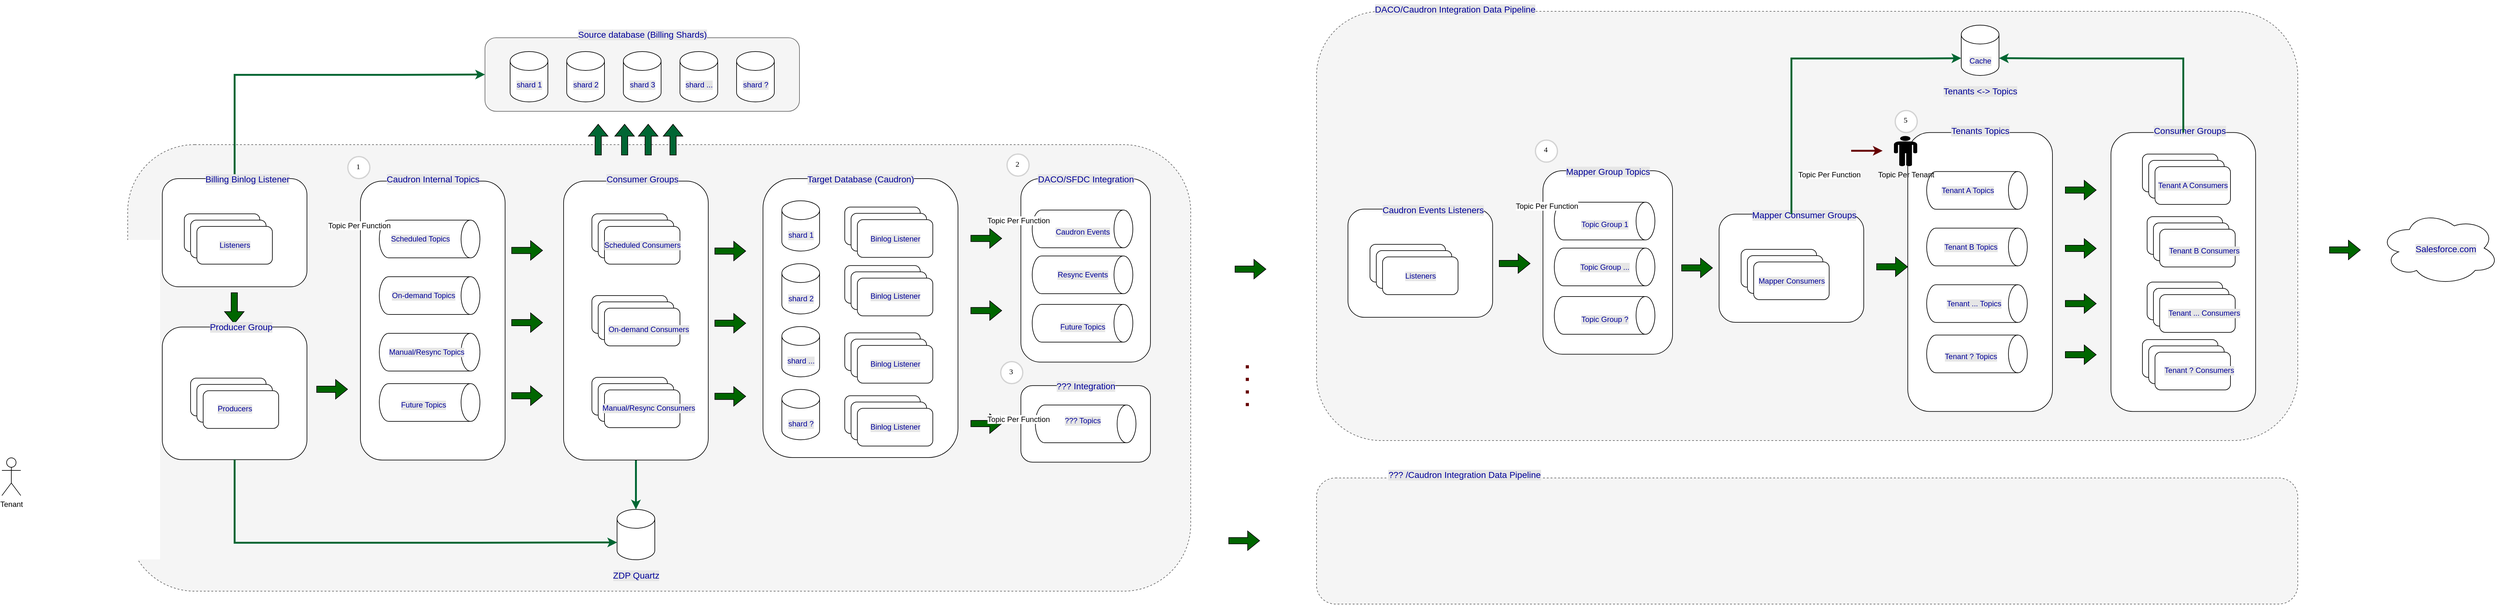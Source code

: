 <mxfile version="24.0.6" type="github">
  <diagram name="Page-1" id="sh8ykiF0knSkxBJXVvDX">
    <mxGraphModel dx="3491" dy="1026" grid="1" gridSize="10" guides="1" tooltips="1" connect="1" arrows="1" fold="1" page="1" pageScale="1" pageWidth="850" pageHeight="1100" math="0" shadow="0">
      <root>
        <mxCell id="0" />
        <mxCell id="1" parent="0" />
        <mxCell id="TIKX9eycbTkuqXLnJjCn-144" value="" style="rounded=1;whiteSpace=wrap;html=1;dashed=1;strokeColor=#666666;fillColor=#f5f5f5;fontColor=#333333;" vertex="1" parent="1">
          <mxGeometry x="1760" y="58" width="1560" height="682.5" as="geometry" />
        </mxCell>
        <mxCell id="TIKX9eycbTkuqXLnJjCn-42" value="" style="rounded=1;whiteSpace=wrap;html=1;dashed=1;strokeColor=#666666;fillColor=#f5f5f5;fontColor=#333333;" vertex="1" parent="1">
          <mxGeometry x="-130" y="270" width="1690" height="710" as="geometry" />
        </mxCell>
        <mxCell id="TIKX9eycbTkuqXLnJjCn-10" value="" style="rounded=1;whiteSpace=wrap;html=1;" vertex="1" parent="1">
          <mxGeometry x="-75" y="560" width="230" height="210.88" as="geometry" />
        </mxCell>
        <mxCell id="TIKX9eycbTkuqXLnJjCn-9" value="" style="rounded=1;whiteSpace=wrap;html=1;fillColor=#f5f5f5;fontColor=#333333;strokeColor=#666666;" vertex="1" parent="1">
          <mxGeometry x="438" y="100" width="500" height="117" as="geometry" />
        </mxCell>
        <mxCell id="TIKX9eycbTkuqXLnJjCn-6" value="" style="rounded=1;whiteSpace=wrap;html=1;" vertex="1" parent="1">
          <mxGeometry x="1290" y="324" width="206" height="291.75" as="geometry" />
        </mxCell>
        <mxCell id="TIKX9eycbTkuqXLnJjCn-44" style="edgeStyle=orthogonalEdgeStyle;rounded=0;orthogonalLoop=1;jettySize=auto;html=1;entryX=0;entryY=0.5;entryDx=0;entryDy=0;strokeWidth=3;strokeColor=#006633;" edge="1" parent="1" source="TIKX9eycbTkuqXLnJjCn-5" target="TIKX9eycbTkuqXLnJjCn-9">
          <mxGeometry relative="1" as="geometry">
            <Array as="points">
              <mxPoint x="40" y="159" />
              <mxPoint x="297" y="159" />
            </Array>
          </mxGeometry>
        </mxCell>
        <mxCell id="TIKX9eycbTkuqXLnJjCn-5" value="" style="rounded=1;whiteSpace=wrap;html=1;" vertex="1" parent="1">
          <mxGeometry x="-75" y="324" width="230" height="172" as="geometry" />
        </mxCell>
        <mxCell id="TIKX9eycbTkuqXLnJjCn-41" style="edgeStyle=orthogonalEdgeStyle;rounded=0;orthogonalLoop=1;jettySize=auto;html=1;strokeWidth=3;strokeColor=#006633;" edge="1" parent="1" source="TIKX9eycbTkuqXLnJjCn-4" target="buvXnp-66d20s14vqZSp-45">
          <mxGeometry relative="1" as="geometry" />
        </mxCell>
        <mxCell id="TIKX9eycbTkuqXLnJjCn-4" value="" style="rounded=1;whiteSpace=wrap;html=1;" vertex="1" parent="1">
          <mxGeometry x="563" y="328" width="230" height="443.5" as="geometry" />
        </mxCell>
        <mxCell id="TIKX9eycbTkuqXLnJjCn-3" value="" style="rounded=1;whiteSpace=wrap;html=1;" vertex="1" parent="1">
          <mxGeometry x="240" y="328" width="230" height="443.5" as="geometry" />
        </mxCell>
        <mxCell id="TIKX9eycbTkuqXLnJjCn-2" value="" style="rounded=1;whiteSpace=wrap;html=1;" vertex="1" parent="1">
          <mxGeometry x="880" y="324" width="310" height="443.5" as="geometry" />
        </mxCell>
        <mxCell id="buvXnp-66d20s14vqZSp-1" value="" style="rounded=1;whiteSpace=wrap;html=1;" parent="1" vertex="1">
          <mxGeometry x="-40" y="380" width="120" height="60" as="geometry" />
        </mxCell>
        <mxCell id="buvXnp-66d20s14vqZSp-2" value="" style="shape=cylinder3;whiteSpace=wrap;html=1;boundedLbl=1;backgroundOutline=1;size=15;" parent="1" vertex="1">
          <mxGeometry x="568" y="122" width="60" height="80" as="geometry" />
        </mxCell>
        <mxCell id="buvXnp-66d20s14vqZSp-3" value="" style="shape=cylinder3;whiteSpace=wrap;html=1;boundedLbl=1;backgroundOutline=1;size=15;" parent="1" vertex="1">
          <mxGeometry x="658" y="122" width="60" height="80" as="geometry" />
        </mxCell>
        <mxCell id="buvXnp-66d20s14vqZSp-4" value="" style="shape=cylinder3;whiteSpace=wrap;html=1;boundedLbl=1;backgroundOutline=1;size=15;" parent="1" vertex="1">
          <mxGeometry x="748" y="122" width="60" height="80" as="geometry" />
        </mxCell>
        <mxCell id="buvXnp-66d20s14vqZSp-5" value="" style="shape=cylinder3;whiteSpace=wrap;html=1;boundedLbl=1;backgroundOutline=1;size=15;" parent="1" vertex="1">
          <mxGeometry x="838" y="122" width="60" height="80" as="geometry" />
        </mxCell>
        <mxCell id="buvXnp-66d20s14vqZSp-6" value="" style="shape=cylinder3;whiteSpace=wrap;html=1;boundedLbl=1;backgroundOutline=1;size=15;" parent="1" vertex="1">
          <mxGeometry x="478" y="122" width="60" height="80" as="geometry" />
        </mxCell>
        <mxCell id="buvXnp-66d20s14vqZSp-7" value="" style="rounded=1;whiteSpace=wrap;html=1;" parent="1" vertex="1">
          <mxGeometry x="-30" y="390" width="120" height="60" as="geometry" />
        </mxCell>
        <mxCell id="buvXnp-66d20s14vqZSp-8" value="" style="rounded=1;whiteSpace=wrap;html=1;" parent="1" vertex="1">
          <mxGeometry x="-20" y="400" width="120" height="60" as="geometry" />
        </mxCell>
        <mxCell id="buvXnp-66d20s14vqZSp-9" value="" style="rounded=1;whiteSpace=wrap;html=1;" parent="1" vertex="1">
          <mxGeometry x="-30" y="641.25" width="120" height="60" as="geometry" />
        </mxCell>
        <mxCell id="buvXnp-66d20s14vqZSp-10" value="" style="rounded=1;whiteSpace=wrap;html=1;" parent="1" vertex="1">
          <mxGeometry x="-20" y="651.25" width="120" height="60" as="geometry" />
        </mxCell>
        <mxCell id="buvXnp-66d20s14vqZSp-11" value="" style="rounded=1;whiteSpace=wrap;html=1;" parent="1" vertex="1">
          <mxGeometry x="-10" y="661.25" width="120" height="60" as="geometry" />
        </mxCell>
        <mxCell id="buvXnp-66d20s14vqZSp-12" value="" style="shape=cylinder3;whiteSpace=wrap;html=1;boundedLbl=1;backgroundOutline=1;size=15;rotation=90;" parent="1" vertex="1">
          <mxGeometry x="320" y="340" width="60" height="160" as="geometry" />
        </mxCell>
        <mxCell id="buvXnp-66d20s14vqZSp-13" value="" style="shape=cylinder3;whiteSpace=wrap;html=1;boundedLbl=1;backgroundOutline=1;size=15;rotation=90;" parent="1" vertex="1">
          <mxGeometry x="320" y="430" width="60" height="160" as="geometry" />
        </mxCell>
        <mxCell id="buvXnp-66d20s14vqZSp-14" value="" style="shape=cylinder3;whiteSpace=wrap;html=1;boundedLbl=1;backgroundOutline=1;size=15;rotation=90;" parent="1" vertex="1">
          <mxGeometry x="320" y="520" width="60" height="160" as="geometry" />
        </mxCell>
        <mxCell id="buvXnp-66d20s14vqZSp-15" value="" style="shape=cylinder3;whiteSpace=wrap;html=1;boundedLbl=1;backgroundOutline=1;size=15;rotation=90;" parent="1" vertex="1">
          <mxGeometry x="320" y="600" width="60" height="160" as="geometry" />
        </mxCell>
        <mxCell id="buvXnp-66d20s14vqZSp-16" value="" style="rounded=1;whiteSpace=wrap;html=1;" parent="1" vertex="1">
          <mxGeometry x="608" y="380" width="120" height="60" as="geometry" />
        </mxCell>
        <mxCell id="buvXnp-66d20s14vqZSp-17" value="" style="rounded=1;whiteSpace=wrap;html=1;" parent="1" vertex="1">
          <mxGeometry x="618" y="390" width="120" height="60" as="geometry" />
        </mxCell>
        <mxCell id="buvXnp-66d20s14vqZSp-18" value="" style="rounded=1;whiteSpace=wrap;html=1;" parent="1" vertex="1">
          <mxGeometry x="628" y="400" width="120" height="60" as="geometry" />
        </mxCell>
        <mxCell id="buvXnp-66d20s14vqZSp-19" value="" style="rounded=1;whiteSpace=wrap;html=1;" parent="1" vertex="1">
          <mxGeometry x="608" y="510" width="120" height="60" as="geometry" />
        </mxCell>
        <mxCell id="buvXnp-66d20s14vqZSp-20" value="" style="rounded=1;whiteSpace=wrap;html=1;" parent="1" vertex="1">
          <mxGeometry x="618" y="520" width="120" height="60" as="geometry" />
        </mxCell>
        <mxCell id="buvXnp-66d20s14vqZSp-21" value="" style="rounded=1;whiteSpace=wrap;html=1;" parent="1" vertex="1">
          <mxGeometry x="628" y="530" width="120" height="60" as="geometry" />
        </mxCell>
        <mxCell id="buvXnp-66d20s14vqZSp-22" value="" style="rounded=1;whiteSpace=wrap;html=1;" parent="1" vertex="1">
          <mxGeometry x="608" y="640" width="120" height="60" as="geometry" />
        </mxCell>
        <mxCell id="buvXnp-66d20s14vqZSp-23" value="" style="rounded=1;whiteSpace=wrap;html=1;" parent="1" vertex="1">
          <mxGeometry x="618" y="650" width="120" height="60" as="geometry" />
        </mxCell>
        <mxCell id="buvXnp-66d20s14vqZSp-24" value="" style="rounded=1;whiteSpace=wrap;html=1;" parent="1" vertex="1">
          <mxGeometry x="628" y="660" width="120" height="60" as="geometry" />
        </mxCell>
        <mxCell id="buvXnp-66d20s14vqZSp-25" value="" style="shape=cylinder3;whiteSpace=wrap;html=1;boundedLbl=1;backgroundOutline=1;size=15;" parent="1" vertex="1">
          <mxGeometry x="910" y="359.25" width="60" height="80" as="geometry" />
        </mxCell>
        <mxCell id="buvXnp-66d20s14vqZSp-26" value="" style="shape=cylinder3;whiteSpace=wrap;html=1;boundedLbl=1;backgroundOutline=1;size=15;" parent="1" vertex="1">
          <mxGeometry x="910" y="459.25" width="60" height="80" as="geometry" />
        </mxCell>
        <mxCell id="buvXnp-66d20s14vqZSp-27" value="" style="shape=cylinder3;whiteSpace=wrap;html=1;boundedLbl=1;backgroundOutline=1;size=15;" parent="1" vertex="1">
          <mxGeometry x="910" y="559.25" width="60" height="80" as="geometry" />
        </mxCell>
        <mxCell id="buvXnp-66d20s14vqZSp-29" value="" style="shape=cylinder3;whiteSpace=wrap;html=1;boundedLbl=1;backgroundOutline=1;size=15;rotation=90;" parent="1" vertex="1">
          <mxGeometry x="1358" y="324" width="60" height="160" as="geometry" />
        </mxCell>
        <mxCell id="buvXnp-66d20s14vqZSp-30" value="" style="shape=cylinder3;whiteSpace=wrap;html=1;boundedLbl=1;backgroundOutline=1;size=15;rotation=90;" parent="1" vertex="1">
          <mxGeometry x="1358" y="397" width="60" height="160" as="geometry" />
        </mxCell>
        <mxCell id="buvXnp-66d20s14vqZSp-31" value="" style="shape=cylinder3;whiteSpace=wrap;html=1;boundedLbl=1;backgroundOutline=1;size=15;rotation=90;" parent="1" vertex="1">
          <mxGeometry x="1358" y="474" width="60" height="160" as="geometry" />
        </mxCell>
        <mxCell id="buvXnp-66d20s14vqZSp-32" value="" style="shape=cylinder3;whiteSpace=wrap;html=1;boundedLbl=1;backgroundOutline=1;size=15;" parent="1" vertex="1">
          <mxGeometry x="910" y="659.25" width="60" height="80" as="geometry" />
        </mxCell>
        <mxCell id="buvXnp-66d20s14vqZSp-33" value="" style="rounded=1;whiteSpace=wrap;html=1;" parent="1" vertex="1">
          <mxGeometry x="1010" y="369.25" width="120" height="60" as="geometry" />
        </mxCell>
        <mxCell id="buvXnp-66d20s14vqZSp-34" value="" style="rounded=1;whiteSpace=wrap;html=1;" parent="1" vertex="1">
          <mxGeometry x="1020" y="379.25" width="120" height="60" as="geometry" />
        </mxCell>
        <mxCell id="buvXnp-66d20s14vqZSp-35" value="" style="rounded=1;whiteSpace=wrap;html=1;" parent="1" vertex="1">
          <mxGeometry x="1030" y="389.25" width="120" height="60" as="geometry" />
        </mxCell>
        <mxCell id="buvXnp-66d20s14vqZSp-36" value="" style="rounded=1;whiteSpace=wrap;html=1;" parent="1" vertex="1">
          <mxGeometry x="1010" y="462.25" width="120" height="60" as="geometry" />
        </mxCell>
        <mxCell id="buvXnp-66d20s14vqZSp-37" value="" style="rounded=1;whiteSpace=wrap;html=1;" parent="1" vertex="1">
          <mxGeometry x="1020" y="472.25" width="120" height="60" as="geometry" />
        </mxCell>
        <mxCell id="buvXnp-66d20s14vqZSp-38" value="" style="rounded=1;whiteSpace=wrap;html=1;" parent="1" vertex="1">
          <mxGeometry x="1030" y="482.25" width="120" height="60" as="geometry" />
        </mxCell>
        <mxCell id="buvXnp-66d20s14vqZSp-39" value="" style="rounded=1;whiteSpace=wrap;html=1;" parent="1" vertex="1">
          <mxGeometry x="1010" y="569.25" width="120" height="60" as="geometry" />
        </mxCell>
        <mxCell id="buvXnp-66d20s14vqZSp-40" value="" style="rounded=1;whiteSpace=wrap;html=1;" parent="1" vertex="1">
          <mxGeometry x="1020" y="579.25" width="120" height="60" as="geometry" />
        </mxCell>
        <mxCell id="buvXnp-66d20s14vqZSp-41" value="" style="rounded=1;whiteSpace=wrap;html=1;" parent="1" vertex="1">
          <mxGeometry x="1030" y="589.25" width="120" height="60" as="geometry" />
        </mxCell>
        <mxCell id="buvXnp-66d20s14vqZSp-42" value="" style="rounded=1;whiteSpace=wrap;html=1;" parent="1" vertex="1">
          <mxGeometry x="1010" y="669.25" width="120" height="60" as="geometry" />
        </mxCell>
        <mxCell id="buvXnp-66d20s14vqZSp-43" value="" style="rounded=1;whiteSpace=wrap;html=1;" parent="1" vertex="1">
          <mxGeometry x="1020" y="679.25" width="120" height="60" as="geometry" />
        </mxCell>
        <mxCell id="buvXnp-66d20s14vqZSp-44" value="" style="rounded=1;whiteSpace=wrap;html=1;" parent="1" vertex="1">
          <mxGeometry x="1030" y="689.25" width="120" height="60" as="geometry" />
        </mxCell>
        <mxCell id="buvXnp-66d20s14vqZSp-45" value="" style="shape=cylinder3;whiteSpace=wrap;html=1;boundedLbl=1;backgroundOutline=1;size=15;" parent="1" vertex="1">
          <mxGeometry x="648" y="850" width="60" height="80" as="geometry" />
        </mxCell>
        <mxCell id="TIKX9eycbTkuqXLnJjCn-7" value="" style="rounded=1;whiteSpace=wrap;html=1;" vertex="1" parent="1">
          <mxGeometry x="1290" y="653.13" width="206" height="121.75" as="geometry" />
        </mxCell>
        <mxCell id="TIKX9eycbTkuqXLnJjCn-8" value="" style="shape=cylinder3;whiteSpace=wrap;html=1;boundedLbl=1;backgroundOutline=1;size=15;rotation=90;" vertex="1" parent="1">
          <mxGeometry x="1363" y="634.01" width="60" height="160" as="geometry" />
        </mxCell>
        <mxCell id="TIKX9eycbTkuqXLnJjCn-11" value="" style="shape=flexArrow;endArrow=classic;html=1;rounded=0;fillColor=#006600;" edge="1" parent="1">
          <mxGeometry width="50" height="50" relative="1" as="geometry">
            <mxPoint x="170" y="659" as="sourcePoint" />
            <mxPoint x="220" y="659" as="targetPoint" />
          </mxGeometry>
        </mxCell>
        <mxCell id="TIKX9eycbTkuqXLnJjCn-12" value="" style="shape=flexArrow;endArrow=classic;html=1;rounded=0;fillColor=#006600;" edge="1" parent="1">
          <mxGeometry width="50" height="50" relative="1" as="geometry">
            <mxPoint x="480" y="438.25" as="sourcePoint" />
            <mxPoint x="530" y="438.25" as="targetPoint" />
          </mxGeometry>
        </mxCell>
        <mxCell id="TIKX9eycbTkuqXLnJjCn-13" value="" style="shape=flexArrow;endArrow=classic;html=1;rounded=0;fillColor=#006600;" edge="1" parent="1">
          <mxGeometry width="50" height="50" relative="1" as="geometry">
            <mxPoint x="480" y="553" as="sourcePoint" />
            <mxPoint x="530" y="553" as="targetPoint" />
          </mxGeometry>
        </mxCell>
        <mxCell id="TIKX9eycbTkuqXLnJjCn-14" value="" style="shape=flexArrow;endArrow=classic;html=1;rounded=0;fillColor=#006600;" edge="1" parent="1">
          <mxGeometry width="50" height="50" relative="1" as="geometry">
            <mxPoint x="480" y="669.25" as="sourcePoint" />
            <mxPoint x="530" y="669.25" as="targetPoint" />
          </mxGeometry>
        </mxCell>
        <mxCell id="TIKX9eycbTkuqXLnJjCn-15" value="" style="shape=flexArrow;endArrow=classic;html=1;rounded=0;fillColor=#006600;" edge="1" parent="1">
          <mxGeometry width="50" height="50" relative="1" as="geometry">
            <mxPoint x="803" y="439.25" as="sourcePoint" />
            <mxPoint x="853" y="439.25" as="targetPoint" />
          </mxGeometry>
        </mxCell>
        <mxCell id="TIKX9eycbTkuqXLnJjCn-16" value="" style="shape=flexArrow;endArrow=classic;html=1;rounded=0;fillColor=#006600;" edge="1" parent="1">
          <mxGeometry width="50" height="50" relative="1" as="geometry">
            <mxPoint x="803" y="554" as="sourcePoint" />
            <mxPoint x="853" y="554" as="targetPoint" />
          </mxGeometry>
        </mxCell>
        <mxCell id="TIKX9eycbTkuqXLnJjCn-17" value="" style="shape=flexArrow;endArrow=classic;html=1;rounded=0;fillColor=#006600;" edge="1" parent="1">
          <mxGeometry width="50" height="50" relative="1" as="geometry">
            <mxPoint x="803" y="670.25" as="sourcePoint" />
            <mxPoint x="853" y="670.25" as="targetPoint" />
          </mxGeometry>
        </mxCell>
        <mxCell id="TIKX9eycbTkuqXLnJjCn-18" value="" style="shape=flexArrow;endArrow=classic;html=1;rounded=0;fillColor=#006600;" edge="1" parent="1">
          <mxGeometry width="50" height="50" relative="1" as="geometry">
            <mxPoint x="1210" y="419.13" as="sourcePoint" />
            <mxPoint x="1260" y="419.13" as="targetPoint" />
          </mxGeometry>
        </mxCell>
        <mxCell id="TIKX9eycbTkuqXLnJjCn-19" value="" style="shape=flexArrow;endArrow=classic;html=1;rounded=0;fillColor=#006600;" edge="1" parent="1">
          <mxGeometry width="50" height="50" relative="1" as="geometry">
            <mxPoint x="1210" y="533.88" as="sourcePoint" />
            <mxPoint x="1260" y="533.88" as="targetPoint" />
          </mxGeometry>
        </mxCell>
        <mxCell id="TIKX9eycbTkuqXLnJjCn-20" value="" style="shape=flexArrow;endArrow=classic;html=1;rounded=0;fillColor=#006600;" edge="1" parent="1">
          <mxGeometry width="50" height="50" relative="1" as="geometry">
            <mxPoint x="1210" y="713.51" as="sourcePoint" />
            <mxPoint x="1260" y="713.51" as="targetPoint" />
          </mxGeometry>
        </mxCell>
        <mxCell id="TIKX9eycbTkuqXLnJjCn-34" value="" style="shape=flexArrow;endArrow=classic;html=1;rounded=0;fillColor=#006633;" edge="1" parent="1">
          <mxGeometry width="50" height="50" relative="1" as="geometry">
            <mxPoint x="660" y="287" as="sourcePoint" />
            <mxPoint x="660" y="237" as="targetPoint" />
          </mxGeometry>
        </mxCell>
        <mxCell id="TIKX9eycbTkuqXLnJjCn-35" value="" style="shape=flexArrow;endArrow=classic;html=1;rounded=0;fillColor=#006633;" edge="1" parent="1">
          <mxGeometry width="50" height="50" relative="1" as="geometry">
            <mxPoint x="697.5" y="287" as="sourcePoint" />
            <mxPoint x="697.5" y="237" as="targetPoint" />
          </mxGeometry>
        </mxCell>
        <mxCell id="TIKX9eycbTkuqXLnJjCn-36" value="" style="shape=flexArrow;endArrow=classic;html=1;rounded=0;fillColor=#006633;" edge="1" parent="1">
          <mxGeometry width="50" height="50" relative="1" as="geometry">
            <mxPoint x="737" y="287" as="sourcePoint" />
            <mxPoint x="737" y="237" as="targetPoint" />
          </mxGeometry>
        </mxCell>
        <mxCell id="TIKX9eycbTkuqXLnJjCn-37" value="" style="shape=flexArrow;endArrow=classic;html=1;rounded=0;fillColor=#006633;" edge="1" parent="1">
          <mxGeometry width="50" height="50" relative="1" as="geometry">
            <mxPoint x="618" y="287" as="sourcePoint" />
            <mxPoint x="618" y="237" as="targetPoint" />
          </mxGeometry>
        </mxCell>
        <mxCell id="TIKX9eycbTkuqXLnJjCn-38" value="" style="shape=flexArrow;endArrow=classic;html=1;rounded=0;fillColor=#006600;" edge="1" parent="1">
          <mxGeometry width="50" height="50" relative="1" as="geometry">
            <mxPoint x="39.5" y="505" as="sourcePoint" />
            <mxPoint x="39.5" y="555" as="targetPoint" />
          </mxGeometry>
        </mxCell>
        <mxCell id="TIKX9eycbTkuqXLnJjCn-40" style="edgeStyle=orthogonalEdgeStyle;rounded=0;orthogonalLoop=1;jettySize=auto;html=1;entryX=0;entryY=0;entryDx=0;entryDy=52.5;entryPerimeter=0;strokeWidth=3;strokeColor=#006633;" edge="1" parent="1" source="TIKX9eycbTkuqXLnJjCn-10" target="buvXnp-66d20s14vqZSp-45">
          <mxGeometry relative="1" as="geometry">
            <Array as="points">
              <mxPoint x="40" y="903" />
              <mxPoint x="402" y="903" />
            </Array>
          </mxGeometry>
        </mxCell>
        <mxCell id="TIKX9eycbTkuqXLnJjCn-45" value="DACO/SFDC Integration" style="text;html=1;align=center;verticalAlign=middle;resizable=0;points=[];autosize=1;strokeColor=none;fillColor=none;fontSize=14;fontColor=#000099;labelBackgroundColor=#E6E6E6;" vertex="1" parent="1">
          <mxGeometry x="1303" y="310" width="180" height="30" as="geometry" />
        </mxCell>
        <mxCell id="TIKX9eycbTkuqXLnJjCn-46" value="??? Integration" style="text;html=1;align=center;verticalAlign=middle;resizable=0;points=[];autosize=1;strokeColor=none;fillColor=none;fontSize=14;fontColor=#000099;labelBackgroundColor=#E6E6E6;" vertex="1" parent="1">
          <mxGeometry x="1333" y="639.25" width="120" height="30" as="geometry" />
        </mxCell>
        <mxCell id="TIKX9eycbTkuqXLnJjCn-47" value="Target Database (Caudron)" style="text;html=1;align=center;verticalAlign=middle;resizable=0;points=[];autosize=1;strokeColor=none;fillColor=none;fontSize=14;fontColor=#000099;labelBackgroundColor=#E6E6E6;" vertex="1" parent="1">
          <mxGeometry x="940" y="310" width="190" height="30" as="geometry" />
        </mxCell>
        <mxCell id="TIKX9eycbTkuqXLnJjCn-48" value="Consumer Groups" style="text;html=1;align=center;verticalAlign=middle;resizable=0;points=[];autosize=1;strokeColor=none;fillColor=none;fontSize=14;fontColor=#000099;labelBackgroundColor=#E6E6E6;" vertex="1" parent="1">
          <mxGeometry x="618" y="310" width="140" height="30" as="geometry" />
        </mxCell>
        <mxCell id="TIKX9eycbTkuqXLnJjCn-49" value="Caudron Internal Topics" style="text;html=1;align=center;verticalAlign=middle;resizable=0;points=[];autosize=1;strokeColor=none;fillColor=none;fontSize=14;fontColor=#000099;labelBackgroundColor=#E6E6E6;" vertex="1" parent="1">
          <mxGeometry x="270" y="310" width="170" height="30" as="geometry" />
        </mxCell>
        <mxCell id="TIKX9eycbTkuqXLnJjCn-50" value="Billing Binlog Listener" style="text;html=1;align=center;verticalAlign=middle;resizable=0;points=[];autosize=1;strokeColor=none;fillColor=none;fontSize=14;fontColor=#000099;labelBackgroundColor=#E6E6E6;" vertex="1" parent="1">
          <mxGeometry x="-20" y="310" width="160" height="30" as="geometry" />
        </mxCell>
        <mxCell id="TIKX9eycbTkuqXLnJjCn-51" value="Producer Group" style="text;html=1;align=center;verticalAlign=middle;resizable=0;points=[];autosize=1;strokeColor=none;fillColor=none;fontSize=14;fontColor=#000099;labelBackgroundColor=#E6E6E6;" vertex="1" parent="1">
          <mxGeometry x="-10" y="545" width="120" height="30" as="geometry" />
        </mxCell>
        <mxCell id="TIKX9eycbTkuqXLnJjCn-52" value="Source database (Billing Shards)" style="text;html=1;align=center;verticalAlign=middle;resizable=0;points=[];autosize=1;strokeColor=none;fillColor=none;fontSize=14;fontColor=#000099;labelBackgroundColor=#E6E6E6;" vertex="1" parent="1">
          <mxGeometry x="573" y="80" width="230" height="30" as="geometry" />
        </mxCell>
        <mxCell id="TIKX9eycbTkuqXLnJjCn-53" value="Binlog Listener" style="text;html=1;align=center;verticalAlign=middle;resizable=0;points=[];autosize=1;strokeColor=none;fillColor=none;fontSize=12;fontColor=#000099;labelBackgroundColor=#E6E6E6;" vertex="1" parent="1">
          <mxGeometry x="1040" y="704.25" width="100" height="30" as="geometry" />
        </mxCell>
        <mxCell id="TIKX9eycbTkuqXLnJjCn-54" value="Binlog Listener" style="text;html=1;align=center;verticalAlign=middle;resizable=0;points=[];autosize=1;strokeColor=none;fillColor=none;fontSize=12;fontColor=#000099;labelBackgroundColor=#E6E6E6;" vertex="1" parent="1">
          <mxGeometry x="1040" y="604" width="100" height="30" as="geometry" />
        </mxCell>
        <mxCell id="TIKX9eycbTkuqXLnJjCn-55" value="Binlog Listener" style="text;html=1;align=center;verticalAlign=middle;resizable=0;points=[];autosize=1;strokeColor=none;fillColor=none;fontSize=12;fontColor=#000099;labelBackgroundColor=#E6E6E6;" vertex="1" parent="1">
          <mxGeometry x="1040" y="496" width="100" height="30" as="geometry" />
        </mxCell>
        <mxCell id="TIKX9eycbTkuqXLnJjCn-56" value="Binlog Listener" style="text;html=1;align=center;verticalAlign=middle;resizable=0;points=[];autosize=1;strokeColor=none;fillColor=none;fontSize=12;fontColor=#000099;labelBackgroundColor=#E6E6E6;" vertex="1" parent="1">
          <mxGeometry x="1040" y="405" width="100" height="30" as="geometry" />
        </mxCell>
        <mxCell id="TIKX9eycbTkuqXLnJjCn-58" value="Scheduled Topics" style="text;html=1;align=center;verticalAlign=middle;resizable=0;points=[];autosize=1;strokeColor=none;fillColor=none;fontSize=12;fontColor=#000099;labelBackgroundColor=#E6E6E6;" vertex="1" parent="1">
          <mxGeometry x="275" y="405" width="120" height="30" as="geometry" />
        </mxCell>
        <mxCell id="TIKX9eycbTkuqXLnJjCn-59" value="On-demand Topics" style="text;html=1;align=center;verticalAlign=middle;resizable=0;points=[];autosize=1;strokeColor=none;fillColor=none;fontSize=12;fontColor=#000099;labelBackgroundColor=#E6E6E6;" vertex="1" parent="1">
          <mxGeometry x="280" y="495" width="120" height="30" as="geometry" />
        </mxCell>
        <mxCell id="TIKX9eycbTkuqXLnJjCn-60" value="Manual/Resync Topics" style="text;html=1;align=center;verticalAlign=middle;resizable=0;points=[];autosize=1;strokeColor=none;fillColor=none;fontSize=12;fontColor=#000099;labelBackgroundColor=#E6E6E6;" vertex="1" parent="1">
          <mxGeometry x="275" y="585" width="140" height="30" as="geometry" />
        </mxCell>
        <mxCell id="TIKX9eycbTkuqXLnJjCn-61" value="Future Topics" style="text;html=1;align=center;verticalAlign=middle;resizable=0;points=[];autosize=1;strokeColor=none;fillColor=none;fontSize=12;fontColor=#000099;labelBackgroundColor=#E6E6E6;" vertex="1" parent="1">
          <mxGeometry x="290" y="669.25" width="100" height="30" as="geometry" />
        </mxCell>
        <mxCell id="TIKX9eycbTkuqXLnJjCn-62" value="Scheduled Consumers" style="text;html=1;align=center;verticalAlign=middle;resizable=0;points=[];autosize=1;strokeColor=none;fillColor=none;fontSize=12;fontColor=#000099;labelBackgroundColor=#E6E6E6;" vertex="1" parent="1">
          <mxGeometry x="618" y="415" width="140" height="30" as="geometry" />
        </mxCell>
        <mxCell id="TIKX9eycbTkuqXLnJjCn-63" value="On-demand Consumers" style="text;html=1;align=center;verticalAlign=middle;resizable=0;points=[];autosize=1;strokeColor=none;fillColor=none;fontSize=12;fontColor=#000099;labelBackgroundColor=#E6E6E6;" vertex="1" parent="1">
          <mxGeometry x="623" y="549.25" width="150" height="30" as="geometry" />
        </mxCell>
        <mxCell id="TIKX9eycbTkuqXLnJjCn-64" value="Manual/Resync Consumers" style="text;html=1;align=center;verticalAlign=middle;resizable=0;points=[];autosize=1;strokeColor=none;fillColor=none;fontSize=12;fontColor=#000099;labelBackgroundColor=#E6E6E6;" vertex="1" parent="1">
          <mxGeometry x="613" y="674.25" width="170" height="30" as="geometry" />
        </mxCell>
        <mxCell id="TIKX9eycbTkuqXLnJjCn-65" value="Caudron Events" style="text;html=1;align=center;verticalAlign=middle;resizable=0;points=[];autosize=1;strokeColor=none;fillColor=none;fontSize=12;fontColor=#000099;labelBackgroundColor=#E6E6E6;" vertex="1" parent="1">
          <mxGeometry x="1333" y="394.25" width="110" height="30" as="geometry" />
        </mxCell>
        <mxCell id="TIKX9eycbTkuqXLnJjCn-66" value="Resync Events" style="text;html=1;align=center;verticalAlign=middle;resizable=0;points=[];autosize=1;strokeColor=none;fillColor=none;fontSize=12;fontColor=#000099;labelBackgroundColor=#E6E6E6;" vertex="1" parent="1">
          <mxGeometry x="1338" y="462.25" width="100" height="30" as="geometry" />
        </mxCell>
        <mxCell id="TIKX9eycbTkuqXLnJjCn-67" value="Future Topics" style="text;html=1;align=center;verticalAlign=middle;resizable=0;points=[];autosize=1;strokeColor=none;fillColor=none;fontSize=12;fontColor=#000099;labelBackgroundColor=#E6E6E6;" vertex="1" parent="1">
          <mxGeometry x="1338" y="545" width="100" height="30" as="geometry" />
        </mxCell>
        <mxCell id="TIKX9eycbTkuqXLnJjCn-68" value="??? Topics" style="text;html=1;align=center;verticalAlign=middle;resizable=0;points=[];autosize=1;strokeColor=none;fillColor=none;fontSize=12;fontColor=#000099;labelBackgroundColor=#E6E6E6;" vertex="1" parent="1">
          <mxGeometry x="1348" y="694.25" width="80" height="30" as="geometry" />
        </mxCell>
        <mxCell id="TIKX9eycbTkuqXLnJjCn-69" value="Listeners" style="text;html=1;align=center;verticalAlign=middle;resizable=0;points=[];autosize=1;strokeColor=none;fillColor=none;fontSize=12;fontColor=#000099;labelBackgroundColor=#E6E6E6;" vertex="1" parent="1">
          <mxGeometry x="5" y="415" width="70" height="30" as="geometry" />
        </mxCell>
        <mxCell id="TIKX9eycbTkuqXLnJjCn-70" value="Producers" style="text;html=1;align=center;verticalAlign=middle;resizable=0;points=[];autosize=1;strokeColor=none;fillColor=none;fontSize=12;fontColor=#000099;labelBackgroundColor=#E6E6E6;" vertex="1" parent="1">
          <mxGeometry y="675" width="80" height="30" as="geometry" />
        </mxCell>
        <mxCell id="TIKX9eycbTkuqXLnJjCn-71" value="shard 2" style="text;html=1;align=center;verticalAlign=middle;resizable=0;points=[];autosize=1;strokeColor=none;fillColor=none;fontSize=12;fontColor=#000099;labelBackgroundColor=#E6E6E6;" vertex="1" parent="1">
          <mxGeometry x="568" y="160" width="60" height="30" as="geometry" />
        </mxCell>
        <mxCell id="TIKX9eycbTkuqXLnJjCn-72" value="shard 1" style="text;html=1;align=center;verticalAlign=middle;resizable=0;points=[];autosize=1;strokeColor=none;fillColor=none;fontSize=12;fontColor=#000099;labelBackgroundColor=#E6E6E6;" vertex="1" parent="1">
          <mxGeometry x="478" y="160" width="60" height="30" as="geometry" />
        </mxCell>
        <mxCell id="TIKX9eycbTkuqXLnJjCn-73" value="shard 3" style="text;html=1;align=center;verticalAlign=middle;resizable=0;points=[];autosize=1;strokeColor=none;fillColor=none;fontSize=12;fontColor=#000099;labelBackgroundColor=#E6E6E6;" vertex="1" parent="1">
          <mxGeometry x="658" y="160" width="60" height="30" as="geometry" />
        </mxCell>
        <mxCell id="TIKX9eycbTkuqXLnJjCn-74" value="shard ..." style="text;html=1;align=center;verticalAlign=middle;resizable=0;points=[];autosize=1;strokeColor=none;fillColor=none;fontSize=12;fontColor=#000099;labelBackgroundColor=#E6E6E6;" vertex="1" parent="1">
          <mxGeometry x="743" y="160" width="70" height="30" as="geometry" />
        </mxCell>
        <mxCell id="TIKX9eycbTkuqXLnJjCn-75" value="shard ?" style="text;html=1;align=center;verticalAlign=middle;resizable=0;points=[];autosize=1;strokeColor=none;fillColor=none;fontSize=12;fontColor=#000099;labelBackgroundColor=#E6E6E6;" vertex="1" parent="1">
          <mxGeometry x="838" y="160" width="60" height="30" as="geometry" />
        </mxCell>
        <mxCell id="TIKX9eycbTkuqXLnJjCn-76" value="shard 1" style="text;html=1;align=center;verticalAlign=middle;resizable=0;points=[];autosize=1;strokeColor=none;fillColor=none;fontSize=12;fontColor=#000099;labelBackgroundColor=#E6E6E6;" vertex="1" parent="1">
          <mxGeometry x="910" y="399.25" width="60" height="30" as="geometry" />
        </mxCell>
        <mxCell id="TIKX9eycbTkuqXLnJjCn-77" value="shard 2" style="text;html=1;align=center;verticalAlign=middle;resizable=0;points=[];autosize=1;strokeColor=none;fillColor=none;fontSize=12;fontColor=#000099;labelBackgroundColor=#E6E6E6;" vertex="1" parent="1">
          <mxGeometry x="910" y="500" width="60" height="30" as="geometry" />
        </mxCell>
        <mxCell id="TIKX9eycbTkuqXLnJjCn-78" value="shard ..." style="text;html=1;align=center;verticalAlign=middle;resizable=0;points=[];autosize=1;strokeColor=none;fillColor=none;fontSize=12;fontColor=#000099;labelBackgroundColor=#E6E6E6;" vertex="1" parent="1">
          <mxGeometry x="905" y="599.25" width="70" height="30" as="geometry" />
        </mxCell>
        <mxCell id="TIKX9eycbTkuqXLnJjCn-79" value="shard ?" style="text;html=1;align=center;verticalAlign=middle;resizable=0;points=[];autosize=1;strokeColor=none;fillColor=none;fontSize=12;fontColor=#000099;labelBackgroundColor=#E6E6E6;" vertex="1" parent="1">
          <mxGeometry x="910" y="699.01" width="60" height="30" as="geometry" />
        </mxCell>
        <mxCell id="TIKX9eycbTkuqXLnJjCn-80" value="ZDP Quartz" style="text;html=1;align=center;verticalAlign=middle;resizable=0;points=[];autosize=1;strokeColor=none;fillColor=none;fontSize=14;fontColor=#000099;labelBackgroundColor=#E6E6E6;" vertex="1" parent="1">
          <mxGeometry x="628" y="940" width="100" height="30" as="geometry" />
        </mxCell>
        <mxCell id="TIKX9eycbTkuqXLnJjCn-81" value="" style="rounded=1;whiteSpace=wrap;html=1;" vertex="1" parent="1">
          <mxGeometry x="2120" y="311.5" width="206" height="291.75" as="geometry" />
        </mxCell>
        <mxCell id="TIKX9eycbTkuqXLnJjCn-82" value="" style="shape=cylinder3;whiteSpace=wrap;html=1;boundedLbl=1;backgroundOutline=1;size=15;rotation=90;" vertex="1" parent="1">
          <mxGeometry x="2188" y="311.5" width="60" height="160" as="geometry" />
        </mxCell>
        <mxCell id="TIKX9eycbTkuqXLnJjCn-83" value="" style="shape=cylinder3;whiteSpace=wrap;html=1;boundedLbl=1;backgroundOutline=1;size=15;rotation=90;" vertex="1" parent="1">
          <mxGeometry x="2188" y="384.5" width="60" height="160" as="geometry" />
        </mxCell>
        <mxCell id="TIKX9eycbTkuqXLnJjCn-84" value="" style="shape=cylinder3;whiteSpace=wrap;html=1;boundedLbl=1;backgroundOutline=1;size=15;rotation=90;" vertex="1" parent="1">
          <mxGeometry x="2188" y="461.5" width="60" height="160" as="geometry" />
        </mxCell>
        <mxCell id="TIKX9eycbTkuqXLnJjCn-85" value="Mapper Group Topics" style="text;html=1;align=center;verticalAlign=middle;resizable=0;points=[];autosize=1;strokeColor=none;fillColor=none;fontSize=14;fontColor=#000099;labelBackgroundColor=#E6E6E6;" vertex="1" parent="1">
          <mxGeometry x="2143" y="297.5" width="160" height="30" as="geometry" />
        </mxCell>
        <mxCell id="TIKX9eycbTkuqXLnJjCn-86" value="Topic Group 1" style="text;html=1;align=center;verticalAlign=middle;resizable=0;points=[];autosize=1;strokeColor=none;fillColor=none;fontSize=12;fontColor=#000099;labelBackgroundColor=#E6E6E6;" vertex="1" parent="1">
          <mxGeometry x="2168" y="381.75" width="100" height="30" as="geometry" />
        </mxCell>
        <mxCell id="TIKX9eycbTkuqXLnJjCn-87" value="Topic Group ..." style="text;html=1;align=center;verticalAlign=middle;resizable=0;points=[];autosize=1;strokeColor=none;fillColor=none;fontSize=12;fontColor=#000099;labelBackgroundColor=#E6E6E6;" vertex="1" parent="1">
          <mxGeometry x="2168" y="449.75" width="100" height="30" as="geometry" />
        </mxCell>
        <mxCell id="TIKX9eycbTkuqXLnJjCn-88" value="Topic Group ?" style="text;html=1;align=center;verticalAlign=middle;resizable=0;points=[];autosize=1;strokeColor=none;fillColor=none;fontSize=12;fontColor=#000099;labelBackgroundColor=#E6E6E6;" vertex="1" parent="1">
          <mxGeometry x="2168" y="532.5" width="100" height="30" as="geometry" />
        </mxCell>
        <mxCell id="TIKX9eycbTkuqXLnJjCn-89" value="" style="rounded=1;whiteSpace=wrap;html=1;" vertex="1" parent="1">
          <mxGeometry x="1810" y="372.5" width="230" height="172" as="geometry" />
        </mxCell>
        <mxCell id="TIKX9eycbTkuqXLnJjCn-90" value="" style="rounded=1;whiteSpace=wrap;html=1;" vertex="1" parent="1">
          <mxGeometry x="1845" y="428.5" width="120" height="60" as="geometry" />
        </mxCell>
        <mxCell id="TIKX9eycbTkuqXLnJjCn-91" value="" style="rounded=1;whiteSpace=wrap;html=1;" vertex="1" parent="1">
          <mxGeometry x="1855" y="438.5" width="120" height="60" as="geometry" />
        </mxCell>
        <mxCell id="TIKX9eycbTkuqXLnJjCn-92" value="" style="rounded=1;whiteSpace=wrap;html=1;" vertex="1" parent="1">
          <mxGeometry x="1865" y="448.5" width="120" height="60" as="geometry" />
        </mxCell>
        <mxCell id="TIKX9eycbTkuqXLnJjCn-93" value="Caudron Events Listeners" style="text;html=1;align=center;verticalAlign=middle;resizable=0;points=[];autosize=1;strokeColor=none;fillColor=none;fontSize=14;fontColor=#000099;labelBackgroundColor=#E6E6E6;" vertex="1" parent="1">
          <mxGeometry x="1855" y="358.5" width="180" height="30" as="geometry" />
        </mxCell>
        <mxCell id="TIKX9eycbTkuqXLnJjCn-94" value="Listeners" style="text;html=1;align=center;verticalAlign=middle;resizable=0;points=[];autosize=1;strokeColor=none;fillColor=none;fontSize=12;fontColor=#000099;labelBackgroundColor=#E6E6E6;" vertex="1" parent="1">
          <mxGeometry x="1890" y="463.5" width="70" height="30" as="geometry" />
        </mxCell>
        <mxCell id="TIKX9eycbTkuqXLnJjCn-95" value="" style="rounded=1;whiteSpace=wrap;html=1;" vertex="1" parent="1">
          <mxGeometry x="2400" y="380.5" width="230" height="172" as="geometry" />
        </mxCell>
        <mxCell id="TIKX9eycbTkuqXLnJjCn-96" value="" style="rounded=1;whiteSpace=wrap;html=1;" vertex="1" parent="1">
          <mxGeometry x="2435" y="436.5" width="120" height="60" as="geometry" />
        </mxCell>
        <mxCell id="TIKX9eycbTkuqXLnJjCn-97" value="" style="rounded=1;whiteSpace=wrap;html=1;" vertex="1" parent="1">
          <mxGeometry x="2445" y="446.5" width="120" height="60" as="geometry" />
        </mxCell>
        <mxCell id="TIKX9eycbTkuqXLnJjCn-98" value="" style="rounded=1;whiteSpace=wrap;html=1;" vertex="1" parent="1">
          <mxGeometry x="2455" y="456.5" width="120" height="60" as="geometry" />
        </mxCell>
        <mxCell id="TIKX9eycbTkuqXLnJjCn-99" value="Mapper Consumer Groups" style="text;html=1;align=center;verticalAlign=middle;resizable=0;points=[];autosize=1;strokeColor=none;fillColor=none;fontSize=14;fontColor=#000099;labelBackgroundColor=#E6E6E6;" vertex="1" parent="1">
          <mxGeometry x="2440" y="366.5" width="190" height="30" as="geometry" />
        </mxCell>
        <mxCell id="TIKX9eycbTkuqXLnJjCn-100" value="Mapper Consumers" style="text;html=1;align=center;verticalAlign=middle;resizable=0;points=[];autosize=1;strokeColor=none;fillColor=none;fontSize=12;fontColor=#000099;labelBackgroundColor=#E6E6E6;" vertex="1" parent="1">
          <mxGeometry x="2450" y="471.5" width="130" height="30" as="geometry" />
        </mxCell>
        <mxCell id="TIKX9eycbTkuqXLnJjCn-109" value="" style="rounded=1;whiteSpace=wrap;html=1;" vertex="1" parent="1">
          <mxGeometry x="3023" y="250.75" width="230" height="443.5" as="geometry" />
        </mxCell>
        <mxCell id="TIKX9eycbTkuqXLnJjCn-110" value="" style="rounded=1;whiteSpace=wrap;html=1;" vertex="1" parent="1">
          <mxGeometry x="2700" y="250.75" width="230" height="443.5" as="geometry" />
        </mxCell>
        <mxCell id="TIKX9eycbTkuqXLnJjCn-111" value="" style="shape=cylinder3;whiteSpace=wrap;html=1;boundedLbl=1;backgroundOutline=1;size=15;rotation=90;" vertex="1" parent="1">
          <mxGeometry x="2780" y="262.75" width="60" height="160" as="geometry" />
        </mxCell>
        <mxCell id="TIKX9eycbTkuqXLnJjCn-112" value="" style="shape=cylinder3;whiteSpace=wrap;html=1;boundedLbl=1;backgroundOutline=1;size=15;rotation=90;" vertex="1" parent="1">
          <mxGeometry x="2780" y="352.75" width="60" height="160" as="geometry" />
        </mxCell>
        <mxCell id="TIKX9eycbTkuqXLnJjCn-113" value="" style="shape=cylinder3;whiteSpace=wrap;html=1;boundedLbl=1;backgroundOutline=1;size=15;rotation=90;" vertex="1" parent="1">
          <mxGeometry x="2780" y="442.75" width="60" height="160" as="geometry" />
        </mxCell>
        <mxCell id="TIKX9eycbTkuqXLnJjCn-114" value="" style="shape=cylinder3;whiteSpace=wrap;html=1;boundedLbl=1;backgroundOutline=1;size=15;rotation=90;" vertex="1" parent="1">
          <mxGeometry x="2780" y="522.75" width="60" height="160" as="geometry" />
        </mxCell>
        <mxCell id="TIKX9eycbTkuqXLnJjCn-115" value="" style="rounded=1;whiteSpace=wrap;html=1;" vertex="1" parent="1">
          <mxGeometry x="3073" y="285" width="120" height="60" as="geometry" />
        </mxCell>
        <mxCell id="TIKX9eycbTkuqXLnJjCn-116" value="" style="rounded=1;whiteSpace=wrap;html=1;" vertex="1" parent="1">
          <mxGeometry x="3083" y="295" width="120" height="60" as="geometry" />
        </mxCell>
        <mxCell id="TIKX9eycbTkuqXLnJjCn-117" value="" style="rounded=1;whiteSpace=wrap;html=1;" vertex="1" parent="1">
          <mxGeometry x="3093" y="305" width="120" height="60" as="geometry" />
        </mxCell>
        <mxCell id="TIKX9eycbTkuqXLnJjCn-118" value="" style="rounded=1;whiteSpace=wrap;html=1;" vertex="1" parent="1">
          <mxGeometry x="3080.5" y="384.5" width="120" height="60" as="geometry" />
        </mxCell>
        <mxCell id="TIKX9eycbTkuqXLnJjCn-119" value="" style="rounded=1;whiteSpace=wrap;html=1;" vertex="1" parent="1">
          <mxGeometry x="3090.5" y="394.5" width="120" height="60" as="geometry" />
        </mxCell>
        <mxCell id="TIKX9eycbTkuqXLnJjCn-120" value="" style="rounded=1;whiteSpace=wrap;html=1;" vertex="1" parent="1">
          <mxGeometry x="3100.5" y="404.5" width="120" height="60" as="geometry" />
        </mxCell>
        <mxCell id="TIKX9eycbTkuqXLnJjCn-121" value="" style="rounded=1;whiteSpace=wrap;html=1;" vertex="1" parent="1">
          <mxGeometry x="3073" y="580" width="120" height="60" as="geometry" />
        </mxCell>
        <mxCell id="TIKX9eycbTkuqXLnJjCn-122" value="" style="rounded=1;whiteSpace=wrap;html=1;" vertex="1" parent="1">
          <mxGeometry x="3083" y="590" width="120" height="60" as="geometry" />
        </mxCell>
        <mxCell id="TIKX9eycbTkuqXLnJjCn-123" value="" style="rounded=1;whiteSpace=wrap;html=1;" vertex="1" parent="1">
          <mxGeometry x="3093" y="600" width="120" height="60" as="geometry" />
        </mxCell>
        <mxCell id="TIKX9eycbTkuqXLnJjCn-124" value="" style="shape=flexArrow;endArrow=classic;html=1;rounded=0;fillColor=#006600;" edge="1" parent="1">
          <mxGeometry width="50" height="50" relative="1" as="geometry">
            <mxPoint x="2950" y="342.25" as="sourcePoint" />
            <mxPoint x="3000" y="342.25" as="targetPoint" />
          </mxGeometry>
        </mxCell>
        <mxCell id="TIKX9eycbTkuqXLnJjCn-125" value="" style="shape=flexArrow;endArrow=classic;html=1;rounded=0;fillColor=#006600;" edge="1" parent="1">
          <mxGeometry width="50" height="50" relative="1" as="geometry">
            <mxPoint x="2950" y="435" as="sourcePoint" />
            <mxPoint x="3000" y="435" as="targetPoint" />
          </mxGeometry>
        </mxCell>
        <mxCell id="TIKX9eycbTkuqXLnJjCn-126" value="" style="shape=flexArrow;endArrow=classic;html=1;rounded=0;fillColor=#006600;" edge="1" parent="1">
          <mxGeometry width="50" height="50" relative="1" as="geometry">
            <mxPoint x="2950" y="522.75" as="sourcePoint" />
            <mxPoint x="3000" y="522.75" as="targetPoint" />
          </mxGeometry>
        </mxCell>
        <mxCell id="TIKX9eycbTkuqXLnJjCn-127" value="Consumer Groups" style="text;html=1;align=center;verticalAlign=middle;resizable=0;points=[];autosize=1;strokeColor=none;fillColor=none;fontSize=14;fontColor=#000099;labelBackgroundColor=#E6E6E6;" vertex="1" parent="1">
          <mxGeometry x="3078" y="232.75" width="140" height="30" as="geometry" />
        </mxCell>
        <mxCell id="TIKX9eycbTkuqXLnJjCn-128" value="Tenants Topics" style="text;html=1;align=center;verticalAlign=middle;resizable=0;points=[];autosize=1;strokeColor=none;fillColor=none;fontSize=14;fontColor=#000099;labelBackgroundColor=#E6E6E6;" vertex="1" parent="1">
          <mxGeometry x="2755" y="232.75" width="120" height="30" as="geometry" />
        </mxCell>
        <mxCell id="TIKX9eycbTkuqXLnJjCn-129" value="Tenant A Topics" style="text;html=1;align=center;verticalAlign=middle;resizable=0;points=[];autosize=1;strokeColor=none;fillColor=none;fontSize=12;fontColor=#000099;labelBackgroundColor=#E6E6E6;" vertex="1" parent="1">
          <mxGeometry x="2740" y="327.75" width="110" height="30" as="geometry" />
        </mxCell>
        <mxCell id="TIKX9eycbTkuqXLnJjCn-130" value="Tenant B Topics" style="text;html=1;align=center;verticalAlign=middle;resizable=0;points=[];autosize=1;strokeColor=none;fillColor=none;fontSize=12;fontColor=#000099;labelBackgroundColor=#E6E6E6;" vertex="1" parent="1">
          <mxGeometry x="2745" y="417.75" width="110" height="30" as="geometry" />
        </mxCell>
        <mxCell id="TIKX9eycbTkuqXLnJjCn-131" value="Tenant ... Topics" style="text;html=1;align=center;verticalAlign=middle;resizable=0;points=[];autosize=1;strokeColor=none;fillColor=none;fontSize=12;fontColor=#000099;labelBackgroundColor=#E6E6E6;" vertex="1" parent="1">
          <mxGeometry x="2750" y="507.75" width="110" height="30" as="geometry" />
        </mxCell>
        <mxCell id="TIKX9eycbTkuqXLnJjCn-132" value="Tenant ? Topics" style="text;html=1;align=center;verticalAlign=middle;resizable=0;points=[];autosize=1;strokeColor=none;fillColor=none;fontSize=12;fontColor=#000099;labelBackgroundColor=#E6E6E6;" vertex="1" parent="1">
          <mxGeometry x="2745" y="592" width="110" height="30" as="geometry" />
        </mxCell>
        <mxCell id="TIKX9eycbTkuqXLnJjCn-133" value="Tenant A Consumers" style="text;html=1;align=center;verticalAlign=middle;resizable=0;points=[];autosize=1;strokeColor=none;fillColor=none;fontSize=12;fontColor=#000099;labelBackgroundColor=#E6E6E6;" vertex="1" parent="1">
          <mxGeometry x="3088" y="320" width="130" height="30" as="geometry" />
        </mxCell>
        <mxCell id="TIKX9eycbTkuqXLnJjCn-134" value="Tenant B Consumers" style="text;html=1;align=center;verticalAlign=middle;resizable=0;points=[];autosize=1;strokeColor=none;fillColor=none;fontSize=12;fontColor=#000099;labelBackgroundColor=#E6E6E6;" vertex="1" parent="1">
          <mxGeometry x="3100.5" y="423.75" width="140" height="30" as="geometry" />
        </mxCell>
        <mxCell id="TIKX9eycbTkuqXLnJjCn-135" value="Tenant ? Consumers" style="text;html=1;align=center;verticalAlign=middle;resizable=0;points=[];autosize=1;strokeColor=none;fillColor=none;fontSize=12;fontColor=#000099;labelBackgroundColor=#E6E6E6;" vertex="1" parent="1">
          <mxGeometry x="3098" y="614.25" width="130" height="30" as="geometry" />
        </mxCell>
        <mxCell id="TIKX9eycbTkuqXLnJjCn-136" value="" style="shape=cylinder3;whiteSpace=wrap;html=1;boundedLbl=1;backgroundOutline=1;size=15;" vertex="1" parent="1">
          <mxGeometry x="2785" y="80" width="60" height="80" as="geometry" />
        </mxCell>
        <mxCell id="TIKX9eycbTkuqXLnJjCn-137" value="" style="shape=flexArrow;endArrow=classic;html=1;rounded=0;fillColor=#006600;" edge="1" parent="1">
          <mxGeometry width="50" height="50" relative="1" as="geometry">
            <mxPoint x="2950" y="604" as="sourcePoint" />
            <mxPoint x="3000" y="604" as="targetPoint" />
          </mxGeometry>
        </mxCell>
        <mxCell id="TIKX9eycbTkuqXLnJjCn-138" value="" style="rounded=1;whiteSpace=wrap;html=1;" vertex="1" parent="1">
          <mxGeometry x="3080.5" y="488.5" width="120" height="60" as="geometry" />
        </mxCell>
        <mxCell id="TIKX9eycbTkuqXLnJjCn-139" value="" style="rounded=1;whiteSpace=wrap;html=1;" vertex="1" parent="1">
          <mxGeometry x="3090.5" y="498.5" width="120" height="60" as="geometry" />
        </mxCell>
        <mxCell id="TIKX9eycbTkuqXLnJjCn-140" value="" style="rounded=1;whiteSpace=wrap;html=1;" vertex="1" parent="1">
          <mxGeometry x="3100.5" y="508.5" width="120" height="60" as="geometry" />
        </mxCell>
        <mxCell id="TIKX9eycbTkuqXLnJjCn-141" value="Tenant ... Consumers" style="text;html=1;align=center;verticalAlign=middle;resizable=0;points=[];autosize=1;strokeColor=none;fillColor=none;fontSize=12;fontColor=#000099;labelBackgroundColor=#E6E6E6;" vertex="1" parent="1">
          <mxGeometry x="3100.5" y="522.75" width="140" height="30" as="geometry" />
        </mxCell>
        <mxCell id="TIKX9eycbTkuqXLnJjCn-142" value="Tenants &amp;lt;-&amp;gt; Topics" style="text;html=1;align=center;verticalAlign=middle;resizable=0;points=[];autosize=1;strokeColor=none;fillColor=none;fontSize=14;fontColor=#000099;labelBackgroundColor=#E6E6E6;" vertex="1" parent="1">
          <mxGeometry x="2745" y="170" width="140" height="30" as="geometry" />
        </mxCell>
        <mxCell id="TIKX9eycbTkuqXLnJjCn-143" value="Cache" style="text;html=1;align=center;verticalAlign=middle;resizable=0;points=[];autosize=1;strokeColor=none;fillColor=none;fontSize=12;fontColor=#000099;labelBackgroundColor=#E6E6E6;" vertex="1" parent="1">
          <mxGeometry x="2785" y="122" width="60" height="30" as="geometry" />
        </mxCell>
        <mxCell id="TIKX9eycbTkuqXLnJjCn-145" value="" style="rounded=1;whiteSpace=wrap;html=1;dashed=1;strokeColor=#666666;fillColor=#f5f5f5;fontColor=#333333;" vertex="1" parent="1">
          <mxGeometry x="1760" y="800" width="1560" height="200.5" as="geometry" />
        </mxCell>
        <mxCell id="TIKX9eycbTkuqXLnJjCn-146" value="" style="shape=flexArrow;endArrow=classic;html=1;rounded=0;fillColor=#006600;" edge="1" parent="1">
          <mxGeometry width="50" height="50" relative="1" as="geometry">
            <mxPoint x="2650" y="464.25" as="sourcePoint" />
            <mxPoint x="2700" y="464.25" as="targetPoint" />
          </mxGeometry>
        </mxCell>
        <mxCell id="TIKX9eycbTkuqXLnJjCn-147" value="" style="shape=flexArrow;endArrow=classic;html=1;rounded=0;fillColor=#006600;" edge="1" parent="1">
          <mxGeometry width="50" height="50" relative="1" as="geometry">
            <mxPoint x="2340" y="466" as="sourcePoint" />
            <mxPoint x="2390" y="466" as="targetPoint" />
          </mxGeometry>
        </mxCell>
        <mxCell id="TIKX9eycbTkuqXLnJjCn-148" value="" style="shape=flexArrow;endArrow=classic;html=1;rounded=0;fillColor=#006600;" edge="1" parent="1">
          <mxGeometry width="50" height="50" relative="1" as="geometry">
            <mxPoint x="2050" y="459" as="sourcePoint" />
            <mxPoint x="2100" y="459" as="targetPoint" />
          </mxGeometry>
        </mxCell>
        <mxCell id="TIKX9eycbTkuqXLnJjCn-149" value="DACO/Caudron Integration Data Pipeline" style="text;html=1;align=center;verticalAlign=middle;resizable=0;points=[];autosize=1;strokeColor=none;fillColor=none;fontSize=14;fontColor=#000099;labelBackgroundColor=#E6E6E6;" vertex="1" parent="1">
          <mxGeometry x="1840" y="40" width="280" height="30" as="geometry" />
        </mxCell>
        <mxCell id="TIKX9eycbTkuqXLnJjCn-150" value="??? /Caudron Integration Data Pipeline" style="text;html=1;align=center;verticalAlign=middle;resizable=0;points=[];autosize=1;strokeColor=none;fillColor=none;fontSize=14;fontColor=#000099;labelBackgroundColor=#E6E6E6;" vertex="1" parent="1">
          <mxGeometry x="1860" y="780" width="270" height="30" as="geometry" />
        </mxCell>
        <mxCell id="TIKX9eycbTkuqXLnJjCn-151" value="" style="shape=flexArrow;endArrow=classic;html=1;rounded=0;fillColor=#006600;" edge="1" parent="1">
          <mxGeometry width="50" height="50" relative="1" as="geometry">
            <mxPoint x="1630" y="468" as="sourcePoint" />
            <mxPoint x="1680" y="468" as="targetPoint" />
          </mxGeometry>
        </mxCell>
        <mxCell id="TIKX9eycbTkuqXLnJjCn-152" value="" style="shape=flexArrow;endArrow=classic;html=1;rounded=0;fillColor=#006600;" edge="1" parent="1">
          <mxGeometry width="50" height="50" relative="1" as="geometry">
            <mxPoint x="1620" y="899.75" as="sourcePoint" />
            <mxPoint x="1670" y="899.75" as="targetPoint" />
          </mxGeometry>
        </mxCell>
        <mxCell id="TIKX9eycbTkuqXLnJjCn-153" value="" style="endArrow=none;dashed=1;html=1;dashPattern=1 3;strokeWidth=5;rounded=0;strokeColor=#660000;" edge="1" parent="1">
          <mxGeometry width="50" height="50" relative="1" as="geometry">
            <mxPoint x="1650" y="685.75" as="sourcePoint" />
            <mxPoint x="1650" y="615.75" as="targetPoint" />
          </mxGeometry>
        </mxCell>
        <mxCell id="TIKX9eycbTkuqXLnJjCn-155" value="1" style="ellipse;whiteSpace=wrap;html=1;aspect=fixed;strokeWidth=2;fontFamily=Tahoma;spacingBottom=4;spacingRight=2;strokeColor=#d3d3d3;" vertex="1" parent="1">
          <mxGeometry x="220" y="289" width="35" height="35" as="geometry" />
        </mxCell>
        <mxCell id="TIKX9eycbTkuqXLnJjCn-157" value="2" style="ellipse;whiteSpace=wrap;html=1;aspect=fixed;strokeWidth=2;fontFamily=Tahoma;spacingBottom=4;spacingRight=2;strokeColor=#d3d3d3;" vertex="1" parent="1">
          <mxGeometry x="1268" y="285" width="35" height="35" as="geometry" />
        </mxCell>
        <mxCell id="TIKX9eycbTkuqXLnJjCn-158" value="3" style="ellipse;whiteSpace=wrap;html=1;aspect=fixed;strokeWidth=2;fontFamily=Tahoma;spacingBottom=4;spacingRight=2;strokeColor=#d3d3d3;" vertex="1" parent="1">
          <mxGeometry x="1258" y="615" width="35" height="35" as="geometry" />
        </mxCell>
        <mxCell id="TIKX9eycbTkuqXLnJjCn-159" value="4" style="ellipse;whiteSpace=wrap;html=1;aspect=fixed;strokeWidth=2;fontFamily=Tahoma;spacingBottom=4;spacingRight=2;strokeColor=#d3d3d3;" vertex="1" parent="1">
          <mxGeometry x="2108" y="262.75" width="35" height="35" as="geometry" />
        </mxCell>
        <mxCell id="TIKX9eycbTkuqXLnJjCn-160" value="5" style="ellipse;whiteSpace=wrap;html=1;aspect=fixed;strokeWidth=2;fontFamily=Tahoma;spacingBottom=4;spacingRight=2;strokeColor=#d3d3d3;" vertex="1" parent="1">
          <mxGeometry x="2680" y="215.75" width="35" height="35" as="geometry" />
        </mxCell>
        <mxCell id="TIKX9eycbTkuqXLnJjCn-162" value="" style="ellipse;shape=cloud;whiteSpace=wrap;html=1;" vertex="1" parent="1">
          <mxGeometry x="3450" y="375.5" width="190" height="118" as="geometry" />
        </mxCell>
        <mxCell id="TIKX9eycbTkuqXLnJjCn-163" value="Salesforce.com" style="text;html=1;align=center;verticalAlign=middle;resizable=0;points=[];autosize=1;strokeColor=none;fillColor=none;fontSize=14;fontColor=#000099;labelBackgroundColor=#E6E6E6;" vertex="1" parent="1">
          <mxGeometry x="3495" y="421.25" width="120" height="30" as="geometry" />
        </mxCell>
        <mxCell id="TIKX9eycbTkuqXLnJjCn-164" value="" style="shape=flexArrow;endArrow=classic;html=1;rounded=0;fillColor=#006600;" edge="1" parent="1">
          <mxGeometry width="50" height="50" relative="1" as="geometry">
            <mxPoint x="3370" y="437.5" as="sourcePoint" />
            <mxPoint x="3420" y="437.5" as="targetPoint" />
          </mxGeometry>
        </mxCell>
        <mxCell id="TIKX9eycbTkuqXLnJjCn-165" style="edgeStyle=orthogonalEdgeStyle;rounded=0;orthogonalLoop=1;jettySize=auto;html=1;entryX=0;entryY=0;entryDx=0;entryDy=52.5;entryPerimeter=0;strokeWidth=3;strokeColor=#006633;" edge="1" parent="1" source="TIKX9eycbTkuqXLnJjCn-95" target="TIKX9eycbTkuqXLnJjCn-136">
          <mxGeometry relative="1" as="geometry">
            <Array as="points">
              <mxPoint x="2515" y="133" />
              <mxPoint x="2708" y="133" />
            </Array>
          </mxGeometry>
        </mxCell>
        <mxCell id="TIKX9eycbTkuqXLnJjCn-166" style="edgeStyle=orthogonalEdgeStyle;rounded=0;orthogonalLoop=1;jettySize=auto;html=1;entryX=1;entryY=0;entryDx=0;entryDy=52.5;entryPerimeter=0;strokeWidth=3;strokeColor=#006633;" edge="1" parent="1" source="TIKX9eycbTkuqXLnJjCn-109" target="TIKX9eycbTkuqXLnJjCn-136">
          <mxGeometry relative="1" as="geometry">
            <Array as="points">
              <mxPoint x="3138" y="133" />
              <mxPoint x="2934" y="133" />
            </Array>
          </mxGeometry>
        </mxCell>
        <mxCell id="TIKX9eycbTkuqXLnJjCn-168" value="Topic Per Function" style="shape=image;html=1;verticalAlign=top;verticalLabelPosition=bottom;labelBackgroundColor=#ffffff;imageAspect=0;aspect=fixed;image=https://cdn0.iconfinder.com/data/icons/glyphpack/60/function-128.png" vertex="1" parent="1">
          <mxGeometry x="1261" y="644.25" width="49" height="49" as="geometry" />
        </mxCell>
        <mxCell id="TIKX9eycbTkuqXLnJjCn-169" value="Tenant" style="shape=umlActor;verticalLabelPosition=bottom;verticalAlign=top;html=1;outlineConnect=0;" vertex="1" parent="1">
          <mxGeometry x="-330" y="768" width="30" height="60" as="geometry" />
        </mxCell>
        <mxCell id="TIKX9eycbTkuqXLnJjCn-170" value="Topic Per Tenant" style="shape=mxgraph.signs.people.man_1;html=1;pointerEvents=1;fillColor=#000000;strokeColor=none;verticalLabelPosition=bottom;verticalAlign=top;align=center;" vertex="1" parent="1">
          <mxGeometry x="2678" y="256.25" width="37" height="48" as="geometry" />
        </mxCell>
        <mxCell id="TIKX9eycbTkuqXLnJjCn-172" value="Topic Per Function" style="shape=image;html=1;verticalAlign=top;verticalLabelPosition=bottom;labelBackgroundColor=#ffffff;imageAspect=0;aspect=fixed;image=https://cdn0.iconfinder.com/data/icons/glyphpack/60/function-128.png" vertex="1" parent="1">
          <mxGeometry x="2101" y="305" width="49" height="49" as="geometry" />
        </mxCell>
        <mxCell id="TIKX9eycbTkuqXLnJjCn-173" value="Topic Per Function" style="shape=image;html=1;verticalAlign=top;verticalLabelPosition=bottom;labelBackgroundColor=#ffffff;imageAspect=0;aspect=fixed;image=https://cdn0.iconfinder.com/data/icons/glyphpack/60/function-128.png" vertex="1" parent="1">
          <mxGeometry x="1261" y="328" width="49" height="49" as="geometry" />
        </mxCell>
        <mxCell id="TIKX9eycbTkuqXLnJjCn-174" value="Topic Per Function" style="shape=image;html=1;verticalAlign=top;verticalLabelPosition=bottom;labelBackgroundColor=#ffffff;imageAspect=0;aspect=fixed;image=https://cdn0.iconfinder.com/data/icons/glyphpack/60/function-128.png" vertex="1" parent="1">
          <mxGeometry x="213" y="335.5" width="49" height="49" as="geometry" />
        </mxCell>
        <mxCell id="TIKX9eycbTkuqXLnJjCn-175" value="Topic Per Function" style="shape=image;html=1;verticalAlign=top;verticalLabelPosition=bottom;labelBackgroundColor=#ffffff;imageAspect=0;aspect=fixed;image=https://cdn0.iconfinder.com/data/icons/glyphpack/60/function-128.png" vertex="1" parent="1">
          <mxGeometry x="2550" y="255.25" width="49" height="49" as="geometry" />
        </mxCell>
        <mxCell id="TIKX9eycbTkuqXLnJjCn-176" value="" style="endArrow=classic;html=1;rounded=0;strokeWidth=3;strokeColor=#660000;" edge="1" parent="1">
          <mxGeometry width="50" height="50" relative="1" as="geometry">
            <mxPoint x="2610" y="279.75" as="sourcePoint" />
            <mxPoint x="2660" y="279.75" as="targetPoint" />
          </mxGeometry>
        </mxCell>
      </root>
    </mxGraphModel>
  </diagram>
</mxfile>
